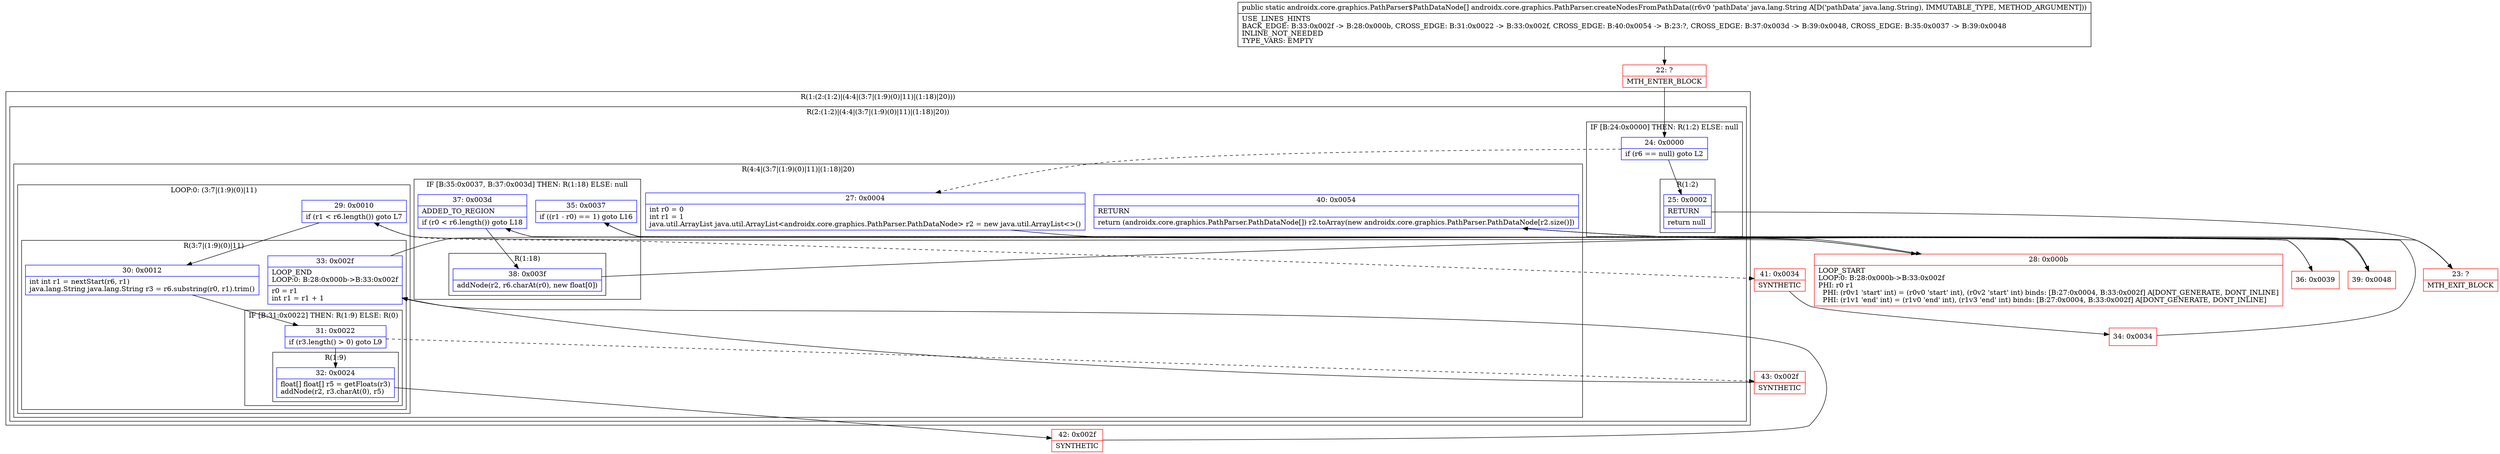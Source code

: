 digraph "CFG forandroidx.core.graphics.PathParser.createNodesFromPathData(Ljava\/lang\/String;)[Landroidx\/core\/graphics\/PathParser$PathDataNode;" {
subgraph cluster_Region_204175156 {
label = "R(1:(2:(1:2)|(4:4|(3:7|(1:9)(0)|11)|(1:18)|20)))";
node [shape=record,color=blue];
subgraph cluster_Region_37314462 {
label = "R(2:(1:2)|(4:4|(3:7|(1:9)(0)|11)|(1:18)|20))";
node [shape=record,color=blue];
subgraph cluster_IfRegion_796113625 {
label = "IF [B:24:0x0000] THEN: R(1:2) ELSE: null";
node [shape=record,color=blue];
Node_24 [shape=record,label="{24\:\ 0x0000|if (r6 == null) goto L2\l}"];
subgraph cluster_Region_563286167 {
label = "R(1:2)";
node [shape=record,color=blue];
Node_25 [shape=record,label="{25\:\ 0x0002|RETURN\l|return null\l}"];
}
}
subgraph cluster_Region_262929024 {
label = "R(4:4|(3:7|(1:9)(0)|11)|(1:18)|20)";
node [shape=record,color=blue];
Node_27 [shape=record,label="{27\:\ 0x0004|int r0 = 0\lint r1 = 1\ljava.util.ArrayList java.util.ArrayList\<androidx.core.graphics.PathParser.PathDataNode\> r2 = new java.util.ArrayList\<\>()\l}"];
subgraph cluster_LoopRegion_2064312668 {
label = "LOOP:0: (3:7|(1:9)(0)|11)";
node [shape=record,color=blue];
Node_29 [shape=record,label="{29\:\ 0x0010|if (r1 \< r6.length()) goto L7\l}"];
subgraph cluster_Region_2058686649 {
label = "R(3:7|(1:9)(0)|11)";
node [shape=record,color=blue];
Node_30 [shape=record,label="{30\:\ 0x0012|int int r1 = nextStart(r6, r1)\ljava.lang.String java.lang.String r3 = r6.substring(r0, r1).trim()\l}"];
subgraph cluster_IfRegion_1687128816 {
label = "IF [B:31:0x0022] THEN: R(1:9) ELSE: R(0)";
node [shape=record,color=blue];
Node_31 [shape=record,label="{31\:\ 0x0022|if (r3.length() \> 0) goto L9\l}"];
subgraph cluster_Region_703073884 {
label = "R(1:9)";
node [shape=record,color=blue];
Node_32 [shape=record,label="{32\:\ 0x0024|float[] float[] r5 = getFloats(r3)\laddNode(r2, r3.charAt(0), r5)\l}"];
}
subgraph cluster_Region_1993752902 {
label = "R(0)";
node [shape=record,color=blue];
}
}
Node_33 [shape=record,label="{33\:\ 0x002f|LOOP_END\lLOOP:0: B:28:0x000b\-\>B:33:0x002f\l|r0 = r1\lint r1 = r1 + 1\l}"];
}
}
subgraph cluster_IfRegion_1995926442 {
label = "IF [B:35:0x0037, B:37:0x003d] THEN: R(1:18) ELSE: null";
node [shape=record,color=blue];
Node_35 [shape=record,label="{35\:\ 0x0037|if ((r1 \- r0) == 1) goto L16\l}"];
Node_37 [shape=record,label="{37\:\ 0x003d|ADDED_TO_REGION\l|if (r0 \< r6.length()) goto L18\l}"];
subgraph cluster_Region_723872066 {
label = "R(1:18)";
node [shape=record,color=blue];
Node_38 [shape=record,label="{38\:\ 0x003f|addNode(r2, r6.charAt(r0), new float[0])\l}"];
}
}
Node_40 [shape=record,label="{40\:\ 0x0054|RETURN\l|return (androidx.core.graphics.PathParser.PathDataNode[]) r2.toArray(new androidx.core.graphics.PathParser.PathDataNode[r2.size()])\l}"];
}
}
}
Node_22 [shape=record,color=red,label="{22\:\ ?|MTH_ENTER_BLOCK\l}"];
Node_23 [shape=record,color=red,label="{23\:\ ?|MTH_EXIT_BLOCK\l}"];
Node_28 [shape=record,color=red,label="{28\:\ 0x000b|LOOP_START\lLOOP:0: B:28:0x000b\-\>B:33:0x002f\lPHI: r0 r1 \l  PHI: (r0v1 'start' int) = (r0v0 'start' int), (r0v2 'start' int) binds: [B:27:0x0004, B:33:0x002f] A[DONT_GENERATE, DONT_INLINE]\l  PHI: (r1v1 'end' int) = (r1v0 'end' int), (r1v3 'end' int) binds: [B:27:0x0004, B:33:0x002f] A[DONT_GENERATE, DONT_INLINE]\l}"];
Node_42 [shape=record,color=red,label="{42\:\ 0x002f|SYNTHETIC\l}"];
Node_43 [shape=record,color=red,label="{43\:\ 0x002f|SYNTHETIC\l}"];
Node_41 [shape=record,color=red,label="{41\:\ 0x0034|SYNTHETIC\l}"];
Node_34 [shape=record,color=red,label="{34\:\ 0x0034}"];
Node_36 [shape=record,color=red,label="{36\:\ 0x0039}"];
Node_39 [shape=record,color=red,label="{39\:\ 0x0048}"];
MethodNode[shape=record,label="{public static androidx.core.graphics.PathParser$PathDataNode[] androidx.core.graphics.PathParser.createNodesFromPathData((r6v0 'pathData' java.lang.String A[D('pathData' java.lang.String), IMMUTABLE_TYPE, METHOD_ARGUMENT]))  | USE_LINES_HINTS\lBACK_EDGE: B:33:0x002f \-\> B:28:0x000b, CROSS_EDGE: B:31:0x0022 \-\> B:33:0x002f, CROSS_EDGE: B:40:0x0054 \-\> B:23:?, CROSS_EDGE: B:37:0x003d \-\> B:39:0x0048, CROSS_EDGE: B:35:0x0037 \-\> B:39:0x0048\lINLINE_NOT_NEEDED\lTYPE_VARS: EMPTY\l}"];
MethodNode -> Node_22;Node_24 -> Node_25;
Node_24 -> Node_27[style=dashed];
Node_25 -> Node_23;
Node_27 -> Node_28;
Node_29 -> Node_30;
Node_29 -> Node_41[style=dashed];
Node_30 -> Node_31;
Node_31 -> Node_32;
Node_31 -> Node_43[style=dashed];
Node_32 -> Node_42;
Node_33 -> Node_28;
Node_35 -> Node_36;
Node_35 -> Node_39[style=dashed];
Node_37 -> Node_38;
Node_37 -> Node_39[style=dashed];
Node_38 -> Node_39;
Node_40 -> Node_23;
Node_22 -> Node_24;
Node_28 -> Node_29;
Node_42 -> Node_33;
Node_43 -> Node_33;
Node_41 -> Node_34;
Node_34 -> Node_35;
Node_36 -> Node_37;
Node_39 -> Node_40;
}

